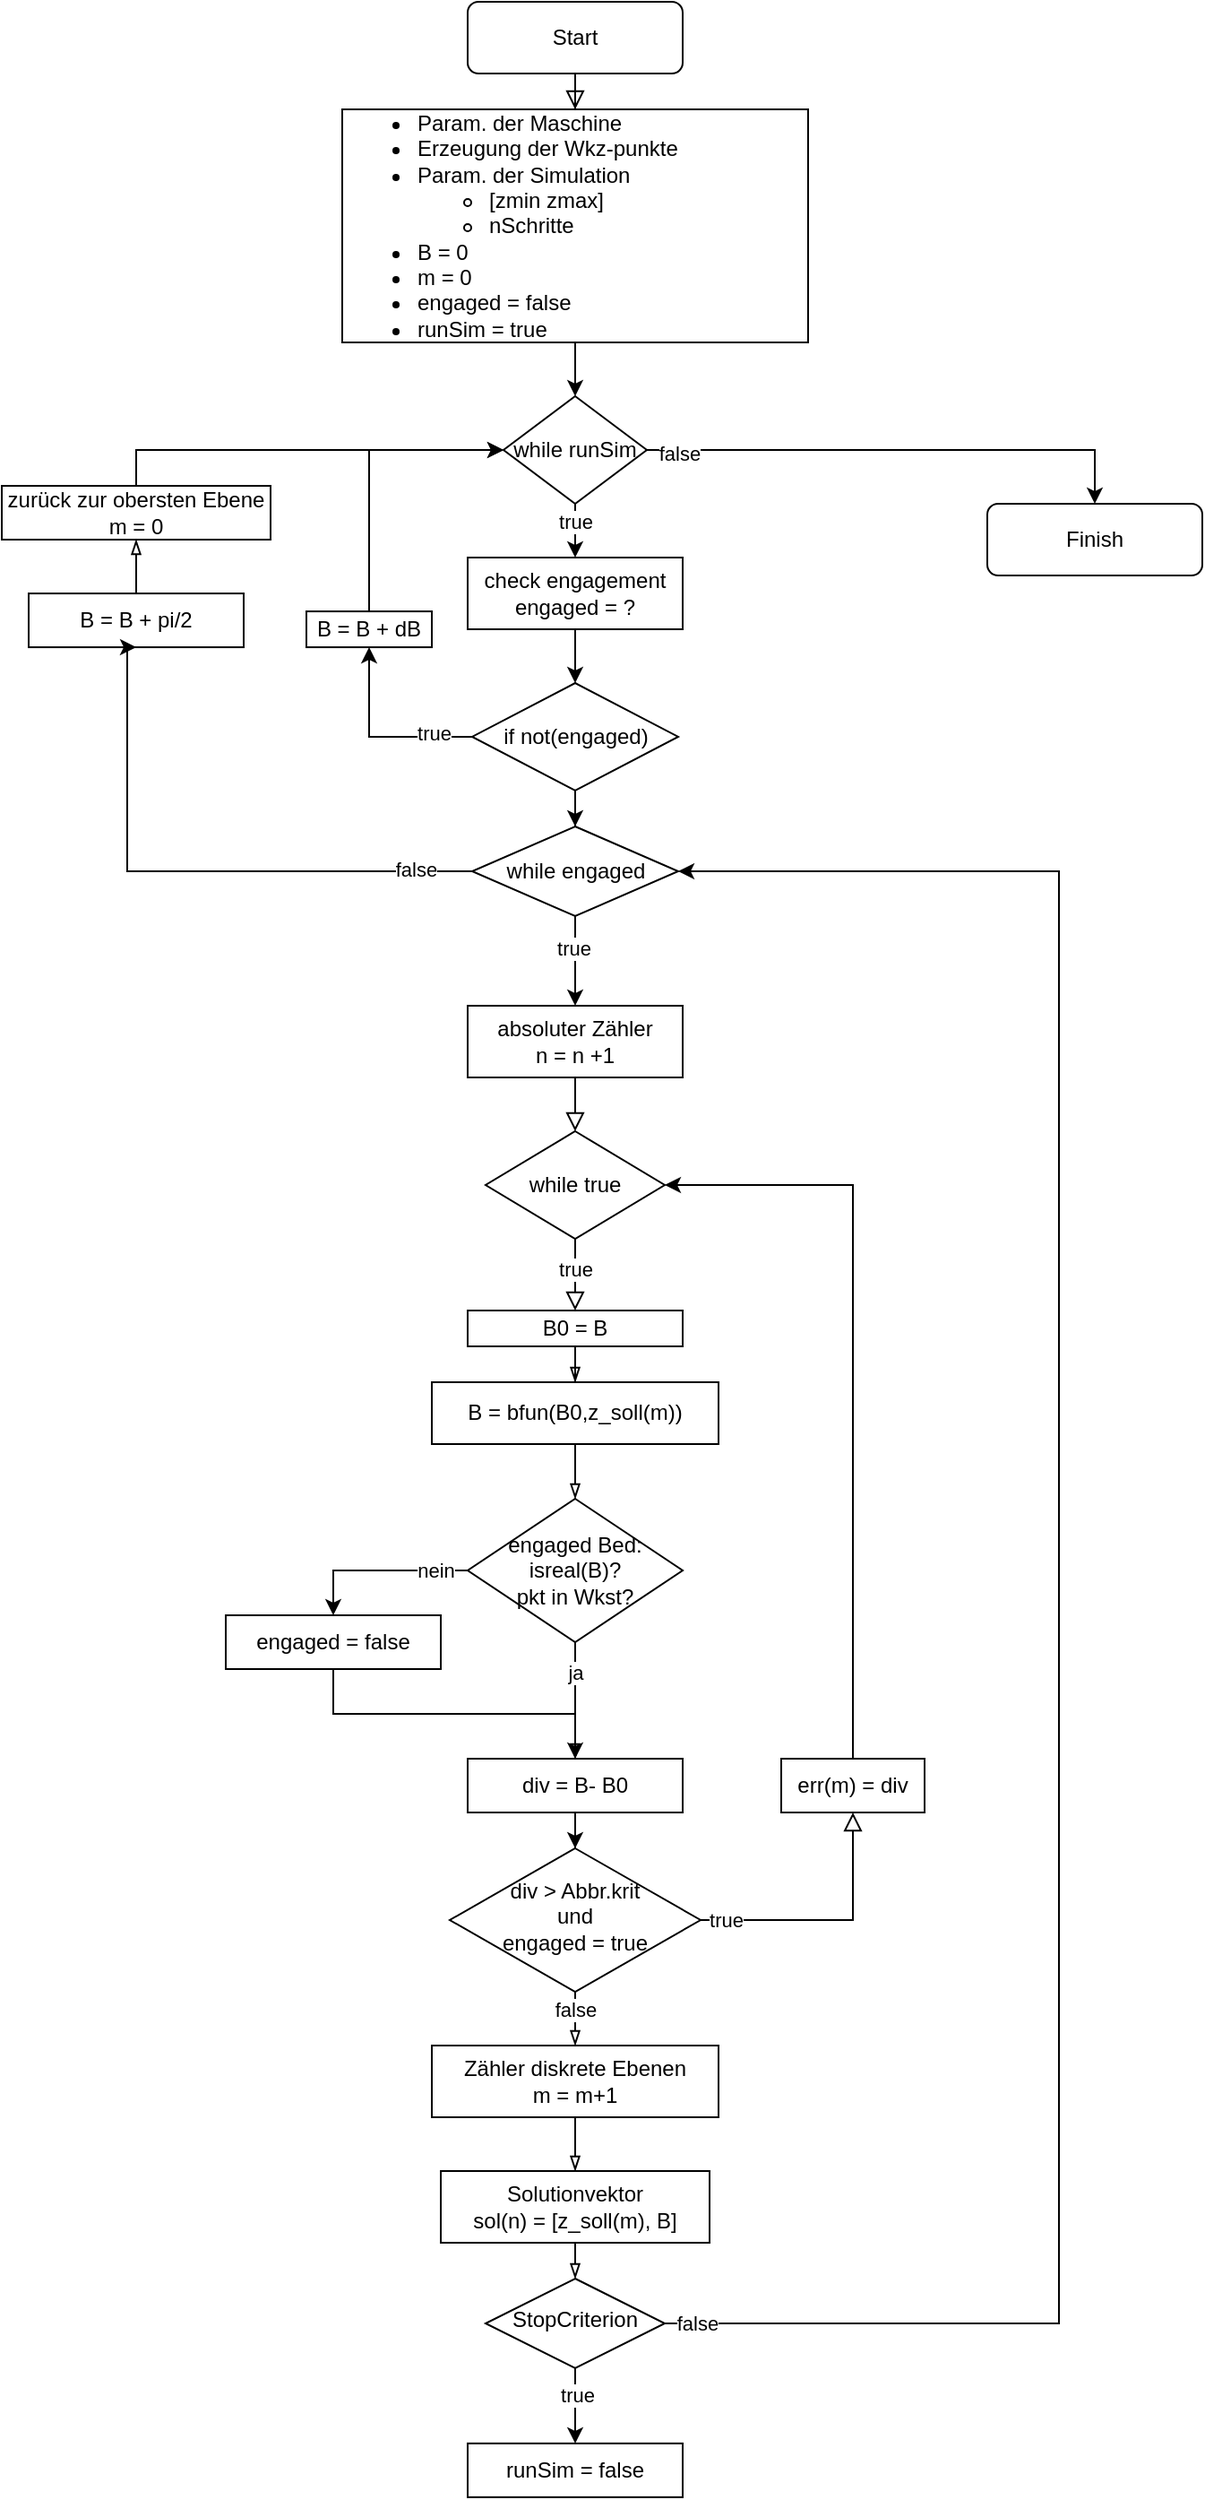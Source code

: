<mxfile version="13.9.5" type="device"><diagram id="C5RBs43oDa-KdzZeNtuy" name="Page-1"><mxGraphModel dx="1185" dy="793" grid="1" gridSize="10" guides="1" tooltips="1" connect="1" arrows="1" fold="1" page="1" pageScale="1" pageWidth="1169" pageHeight="1654" math="0" shadow="0"><root><mxCell id="WIyWlLk6GJQsqaUBKTNV-0"/><mxCell id="WIyWlLk6GJQsqaUBKTNV-1" parent="WIyWlLk6GJQsqaUBKTNV-0"/><mxCell id="WIyWlLk6GJQsqaUBKTNV-2" value="" style="rounded=0;html=1;jettySize=auto;orthogonalLoop=1;fontSize=11;endArrow=block;endFill=0;endSize=8;strokeWidth=1;shadow=0;labelBackgroundColor=none;edgeStyle=orthogonalEdgeStyle;entryX=0.5;entryY=0;entryDx=0;entryDy=0;" parent="WIyWlLk6GJQsqaUBKTNV-1" source="_sylbeW_0SSfajVgVUL3-6" target="XMATNLXkK4PC5yNH6uel-3" edge="1"><mxGeometry relative="1" as="geometry"><mxPoint x="365" y="600" as="targetPoint"/></mxGeometry></mxCell><mxCell id="_sylbeW_0SSfajVgVUL3-11" value="true" style="edgeLabel;html=1;align=center;verticalAlign=middle;resizable=0;points=[];" parent="WIyWlLk6GJQsqaUBKTNV-2" vertex="1" connectable="0"><mxGeometry x="-0.307" y="1" relative="1" as="geometry"><mxPoint x="-1" y="2.8" as="offset"/></mxGeometry></mxCell><mxCell id="WIyWlLk6GJQsqaUBKTNV-3" value="Start" style="rounded=1;whiteSpace=wrap;html=1;fontSize=12;glass=0;strokeWidth=1;shadow=0;" parent="WIyWlLk6GJQsqaUBKTNV-1" vertex="1"><mxGeometry x="300" y="40" width="120" height="40" as="geometry"/></mxCell><mxCell id="WIyWlLk6GJQsqaUBKTNV-10" value="div &amp;gt; Abbr.krit&lt;br&gt;und&lt;br&gt;engaged = true" style="rhombus;whiteSpace=wrap;html=1;shadow=0;fontFamily=Helvetica;fontSize=12;align=center;strokeWidth=1;spacing=6;spacingTop=-4;" parent="WIyWlLk6GJQsqaUBKTNV-1" vertex="1"><mxGeometry x="290" y="1070" width="140" height="80" as="geometry"/></mxCell><mxCell id="XMATNLXkK4PC5yNH6uel-0" value="&lt;ul&gt;&lt;li&gt;Param. der Maschine&lt;/li&gt;&lt;li&gt;Erzeugung der Wkz-punkte&lt;/li&gt;&lt;li&gt;Param. der Simulation&lt;/li&gt;&lt;ul&gt;&lt;li&gt;[zmin zmax]&lt;/li&gt;&lt;li&gt;nSchritte&lt;/li&gt;&lt;/ul&gt;&lt;li&gt;B = 0&lt;/li&gt;&lt;li&gt;m = 0&lt;/li&gt;&lt;li&gt;engaged = false&lt;/li&gt;&lt;li&gt;runSim = true&lt;/li&gt;&lt;/ul&gt;" style="rounded=0;whiteSpace=wrap;html=1;align=left;" parent="WIyWlLk6GJQsqaUBKTNV-1" vertex="1"><mxGeometry x="230" y="100" width="260" height="130" as="geometry"/></mxCell><mxCell id="XMATNLXkK4PC5yNH6uel-1" value="" style="rounded=0;html=1;jettySize=auto;orthogonalLoop=1;fontSize=11;endArrow=block;endFill=0;endSize=8;strokeWidth=1;shadow=0;labelBackgroundColor=none;edgeStyle=orthogonalEdgeStyle;" parent="WIyWlLk6GJQsqaUBKTNV-1" source="WIyWlLk6GJQsqaUBKTNV-3" target="XMATNLXkK4PC5yNH6uel-0" edge="1"><mxGeometry relative="1" as="geometry"><mxPoint x="290" y="120" as="sourcePoint"/><mxPoint x="290" y="280" as="targetPoint"/></mxGeometry></mxCell><mxCell id="XMATNLXkK4PC5yNH6uel-15" value="" style="edgeStyle=orthogonalEdgeStyle;rounded=0;orthogonalLoop=1;jettySize=auto;html=1;endArrow=blockThin;endFill=0;" parent="WIyWlLk6GJQsqaUBKTNV-1" source="XMATNLXkK4PC5yNH6uel-3" target="XMATNLXkK4PC5yNH6uel-4" edge="1"><mxGeometry relative="1" as="geometry"/></mxCell><mxCell id="XMATNLXkK4PC5yNH6uel-3" value="B0 = B" style="rounded=0;whiteSpace=wrap;html=1;" parent="WIyWlLk6GJQsqaUBKTNV-1" vertex="1"><mxGeometry x="300" y="770" width="120" height="20" as="geometry"/></mxCell><mxCell id="XMATNLXkK4PC5yNH6uel-4" value="B = bfun(B0,z_soll(m))" style="rounded=0;whiteSpace=wrap;html=1;" parent="WIyWlLk6GJQsqaUBKTNV-1" vertex="1"><mxGeometry x="280" y="810" width="160" height="34.5" as="geometry"/></mxCell><mxCell id="_sylbeW_0SSfajVgVUL3-4" style="edgeStyle=orthogonalEdgeStyle;rounded=0;orthogonalLoop=1;jettySize=auto;html=1;entryX=0.5;entryY=0;entryDx=0;entryDy=0;" parent="WIyWlLk6GJQsqaUBKTNV-1" source="ZDZvSqPRG2iwNDYoy8e7-0" target="_sylbeW_0SSfajVgVUL3-1" edge="1"><mxGeometry relative="1" as="geometry"/></mxCell><mxCell id="ZDZvSqPRG2iwNDYoy8e7-4" value="true" style="edgeLabel;html=1;align=center;verticalAlign=middle;resizable=0;points=[];" vertex="1" connectable="0" parent="_sylbeW_0SSfajVgVUL3-4"><mxGeometry x="-0.273" y="-1" relative="1" as="geometry"><mxPoint as="offset"/></mxGeometry></mxCell><mxCell id="_sylbeW_0SSfajVgVUL3-18" style="edgeStyle=orthogonalEdgeStyle;rounded=0;orthogonalLoop=1;jettySize=auto;html=1;exitX=0;exitY=0.5;exitDx=0;exitDy=0;entryX=0.5;entryY=0;entryDx=0;entryDy=0;" parent="WIyWlLk6GJQsqaUBKTNV-1" source="XMATNLXkK4PC5yNH6uel-22" target="_sylbeW_0SSfajVgVUL3-14" edge="1"><mxGeometry relative="1" as="geometry"/></mxCell><mxCell id="_sylbeW_0SSfajVgVUL3-19" value="nein" style="edgeLabel;html=1;align=center;verticalAlign=middle;resizable=0;points=[];" parent="_sylbeW_0SSfajVgVUL3-18" vertex="1" connectable="0"><mxGeometry x="-0.532" y="2" relative="1" as="geometry"><mxPoint x="4.83" y="-2.0" as="offset"/></mxGeometry></mxCell><mxCell id="XMATNLXkK4PC5yNH6uel-22" value="engaged Bed:&lt;br&gt;isreal(B)?&lt;br&gt;pkt in Wkst?" style="rhombus;whiteSpace=wrap;html=1;" parent="WIyWlLk6GJQsqaUBKTNV-1" vertex="1"><mxGeometry x="300" y="875" width="120" height="80" as="geometry"/></mxCell><mxCell id="XMATNLXkK4PC5yNH6uel-23" style="edgeStyle=orthogonalEdgeStyle;rounded=0;orthogonalLoop=1;jettySize=auto;html=1;entryX=0.5;entryY=0;entryDx=0;entryDy=0;endArrow=blockThin;endFill=0;" parent="WIyWlLk6GJQsqaUBKTNV-1" source="XMATNLXkK4PC5yNH6uel-4" target="XMATNLXkK4PC5yNH6uel-22" edge="1"><mxGeometry relative="1" as="geometry"><mxPoint x="365" y="959.5" as="sourcePoint"/><mxPoint x="365" y="1095" as="targetPoint"/></mxGeometry></mxCell><mxCell id="XMATNLXkK4PC5yNH6uel-29" style="edgeStyle=orthogonalEdgeStyle;rounded=0;orthogonalLoop=1;jettySize=auto;html=1;exitX=0.5;exitY=0;exitDx=0;exitDy=0;entryX=0.5;entryY=1;entryDx=0;entryDy=0;endArrow=blockThin;endFill=0;" parent="WIyWlLk6GJQsqaUBKTNV-1" source="XMATNLXkK4PC5yNH6uel-24" target="XMATNLXkK4PC5yNH6uel-28" edge="1"><mxGeometry relative="1" as="geometry"/></mxCell><mxCell id="XMATNLXkK4PC5yNH6uel-24" value="B = B + pi/2" style="rounded=0;whiteSpace=wrap;html=1;" parent="WIyWlLk6GJQsqaUBKTNV-1" vertex="1"><mxGeometry x="55" y="370.03" width="120" height="30" as="geometry"/></mxCell><mxCell id="ZDZvSqPRG2iwNDYoy8e7-20" style="edgeStyle=orthogonalEdgeStyle;rounded=0;orthogonalLoop=1;jettySize=auto;html=1;exitX=0.5;exitY=0;exitDx=0;exitDy=0;entryX=0;entryY=0.5;entryDx=0;entryDy=0;" edge="1" parent="WIyWlLk6GJQsqaUBKTNV-1" source="XMATNLXkK4PC5yNH6uel-28" target="ZDZvSqPRG2iwNDYoy8e7-13"><mxGeometry relative="1" as="geometry"/></mxCell><mxCell id="XMATNLXkK4PC5yNH6uel-28" value="zurück zur obersten Ebene&lt;br&gt;m = 0" style="rounded=0;whiteSpace=wrap;html=1;" parent="WIyWlLk6GJQsqaUBKTNV-1" vertex="1"><mxGeometry x="40" y="310" width="150" height="30" as="geometry"/></mxCell><mxCell id="XMATNLXkK4PC5yNH6uel-37" style="edgeStyle=orthogonalEdgeStyle;rounded=0;orthogonalLoop=1;jettySize=auto;html=1;exitX=0.5;exitY=1;exitDx=0;exitDy=0;entryX=0.5;entryY=0;entryDx=0;entryDy=0;endArrow=blockThin;endFill=0;" parent="WIyWlLk6GJQsqaUBKTNV-1" source="XMATNLXkK4PC5yNH6uel-31" target="XMATNLXkK4PC5yNH6uel-35" edge="1"><mxGeometry relative="1" as="geometry"/></mxCell><mxCell id="XMATNLXkK4PC5yNH6uel-31" value="Solutionvektor&lt;br&gt;sol(n) = [z_soll(m), B]" style="rounded=0;whiteSpace=wrap;html=1;" parent="WIyWlLk6GJQsqaUBKTNV-1" vertex="1"><mxGeometry x="285" y="1250" width="150" height="40" as="geometry"/></mxCell><mxCell id="XMATNLXkK4PC5yNH6uel-33" style="edgeStyle=orthogonalEdgeStyle;rounded=0;orthogonalLoop=1;jettySize=auto;html=1;endArrow=blockThin;endFill=0;" parent="WIyWlLk6GJQsqaUBKTNV-1" source="XMATNLXkK4PC5yNH6uel-5" target="XMATNLXkK4PC5yNH6uel-31" edge="1"><mxGeometry relative="1" as="geometry"><mxPoint x="365" y="1155" as="sourcePoint"/><mxPoint x="405" y="1215" as="targetPoint"/><Array as="points"/></mxGeometry></mxCell><mxCell id="ZDZvSqPRG2iwNDYoy8e7-2" style="edgeStyle=orthogonalEdgeStyle;rounded=0;orthogonalLoop=1;jettySize=auto;html=1;exitX=1;exitY=0.5;exitDx=0;exitDy=0;entryX=1;entryY=0.5;entryDx=0;entryDy=0;" edge="1" parent="WIyWlLk6GJQsqaUBKTNV-1" source="XMATNLXkK4PC5yNH6uel-35" target="ZDZvSqPRG2iwNDYoy8e7-0"><mxGeometry relative="1" as="geometry"><Array as="points"><mxPoint x="630" y="1335"/><mxPoint x="630" y="525"/></Array></mxGeometry></mxCell><mxCell id="ZDZvSqPRG2iwNDYoy8e7-21" value="false" style="edgeLabel;html=1;align=center;verticalAlign=middle;resizable=0;points=[];" vertex="1" connectable="0" parent="ZDZvSqPRG2iwNDYoy8e7-2"><mxGeometry x="-0.983" y="1" relative="1" as="geometry"><mxPoint x="7.59" y="1" as="offset"/></mxGeometry></mxCell><mxCell id="ZDZvSqPRG2iwNDYoy8e7-23" style="edgeStyle=orthogonalEdgeStyle;rounded=0;orthogonalLoop=1;jettySize=auto;html=1;exitX=0.5;exitY=1;exitDx=0;exitDy=0;entryX=0.5;entryY=0;entryDx=0;entryDy=0;" edge="1" parent="WIyWlLk6GJQsqaUBKTNV-1" source="XMATNLXkK4PC5yNH6uel-35" target="ZDZvSqPRG2iwNDYoy8e7-22"><mxGeometry relative="1" as="geometry"/></mxCell><mxCell id="ZDZvSqPRG2iwNDYoy8e7-24" value="true" style="edgeLabel;html=1;align=center;verticalAlign=middle;resizable=0;points=[];" vertex="1" connectable="0" parent="ZDZvSqPRG2iwNDYoy8e7-23"><mxGeometry x="-0.307" y="1" relative="1" as="geometry"><mxPoint as="offset"/></mxGeometry></mxCell><mxCell id="XMATNLXkK4PC5yNH6uel-35" value="StopCriterion" style="rhombus;whiteSpace=wrap;html=1;shadow=0;fontFamily=Helvetica;fontSize=12;align=center;strokeWidth=1;spacing=6;spacingTop=-4;" parent="WIyWlLk6GJQsqaUBKTNV-1" vertex="1"><mxGeometry x="310" y="1310" width="100" height="50" as="geometry"/></mxCell><mxCell id="XMATNLXkK4PC5yNH6uel-43" value="ja" style="edgeStyle=orthogonalEdgeStyle;rounded=0;orthogonalLoop=1;jettySize=auto;html=1;entryX=0.5;entryY=0;entryDx=0;entryDy=0;endArrow=blockThin;endFill=0;" parent="WIyWlLk6GJQsqaUBKTNV-1" source="XMATNLXkK4PC5yNH6uel-22" target="_sylbeW_0SSfajVgVUL3-21" edge="1"><mxGeometry x="-0.5" relative="1" as="geometry"><mxPoint x="365" y="1005" as="sourcePoint"/><mxPoint x="365" y="1040" as="targetPoint"/><mxPoint as="offset"/></mxGeometry></mxCell><mxCell id="_sylbeW_0SSfajVgVUL3-1" value="absoluter Zähler&lt;br&gt;n = n +1" style="rounded=0;whiteSpace=wrap;html=1;" parent="WIyWlLk6GJQsqaUBKTNV-1" vertex="1"><mxGeometry x="300" y="600" width="120" height="40" as="geometry"/></mxCell><mxCell id="_sylbeW_0SSfajVgVUL3-6" value="while true" style="rhombus;whiteSpace=wrap;html=1;" parent="WIyWlLk6GJQsqaUBKTNV-1" vertex="1"><mxGeometry x="310" y="670" width="100" height="60" as="geometry"/></mxCell><mxCell id="_sylbeW_0SSfajVgVUL3-7" value="" style="rounded=0;html=1;jettySize=auto;orthogonalLoop=1;fontSize=11;endArrow=block;endFill=0;endSize=8;strokeWidth=1;shadow=0;labelBackgroundColor=none;edgeStyle=orthogonalEdgeStyle;entryX=0.5;entryY=0;entryDx=0;entryDy=0;" parent="WIyWlLk6GJQsqaUBKTNV-1" source="_sylbeW_0SSfajVgVUL3-1" target="_sylbeW_0SSfajVgVUL3-6" edge="1"><mxGeometry relative="1" as="geometry"><mxPoint x="360" y="878.06" as="targetPoint"/><mxPoint x="360" y="688.06" as="sourcePoint"/></mxGeometry></mxCell><mxCell id="_sylbeW_0SSfajVgVUL3-30" style="edgeStyle=orthogonalEdgeStyle;rounded=0;orthogonalLoop=1;jettySize=auto;html=1;exitX=0.5;exitY=1;exitDx=0;exitDy=0;entryX=0.5;entryY=0;entryDx=0;entryDy=0;labelBackgroundColor=#ffffff;" parent="WIyWlLk6GJQsqaUBKTNV-1" source="_sylbeW_0SSfajVgVUL3-14" target="_sylbeW_0SSfajVgVUL3-21" edge="1"><mxGeometry relative="1" as="geometry"/></mxCell><mxCell id="_sylbeW_0SSfajVgVUL3-14" value="engaged = false" style="rounded=0;whiteSpace=wrap;html=1;" parent="WIyWlLk6GJQsqaUBKTNV-1" vertex="1"><mxGeometry x="165" y="940" width="120" height="30" as="geometry"/></mxCell><mxCell id="_sylbeW_0SSfajVgVUL3-22" style="edgeStyle=orthogonalEdgeStyle;rounded=0;orthogonalLoop=1;jettySize=auto;html=1;entryX=0.5;entryY=0;entryDx=0;entryDy=0;labelBackgroundColor=#ffffff;" parent="WIyWlLk6GJQsqaUBKTNV-1" source="_sylbeW_0SSfajVgVUL3-21" target="WIyWlLk6GJQsqaUBKTNV-10" edge="1"><mxGeometry relative="1" as="geometry"/></mxCell><mxCell id="_sylbeW_0SSfajVgVUL3-21" value="div = B- B0" style="rounded=0;whiteSpace=wrap;html=1;" parent="WIyWlLk6GJQsqaUBKTNV-1" vertex="1"><mxGeometry x="300" y="1020" width="120" height="30" as="geometry"/></mxCell><mxCell id="XMATNLXkK4PC5yNH6uel-5" value="Zähler diskrete Ebenen&lt;br&gt;m = m+1" style="rounded=0;whiteSpace=wrap;html=1;" parent="WIyWlLk6GJQsqaUBKTNV-1" vertex="1"><mxGeometry x="280" y="1180" width="160" height="40" as="geometry"/></mxCell><mxCell id="_sylbeW_0SSfajVgVUL3-24" style="edgeStyle=orthogonalEdgeStyle;rounded=0;orthogonalLoop=1;jettySize=auto;html=1;endArrow=blockThin;endFill=0;" parent="WIyWlLk6GJQsqaUBKTNV-1" source="WIyWlLk6GJQsqaUBKTNV-10" target="XMATNLXkK4PC5yNH6uel-5" edge="1"><mxGeometry relative="1" as="geometry"><mxPoint x="365" y="1205" as="sourcePoint"/><mxPoint x="365" y="1360" as="targetPoint"/><Array as="points"/></mxGeometry></mxCell><mxCell id="2camejoPiR0EdTEqjuOT-1" value="false" style="edgeLabel;html=1;align=center;verticalAlign=middle;resizable=0;points=[];" parent="_sylbeW_0SSfajVgVUL3-24" vertex="1" connectable="0"><mxGeometry x="-0.772" y="-1" relative="1" as="geometry"><mxPoint x="1" y="4.42" as="offset"/></mxGeometry></mxCell><mxCell id="ZDZvSqPRG2iwNDYoy8e7-45" style="edgeStyle=orthogonalEdgeStyle;rounded=0;orthogonalLoop=1;jettySize=auto;html=1;exitX=0;exitY=0.5;exitDx=0;exitDy=0;entryX=0.5;entryY=1;entryDx=0;entryDy=0;" edge="1" parent="WIyWlLk6GJQsqaUBKTNV-1" source="_sylbeW_0SSfajVgVUL3-31" target="_sylbeW_0SSfajVgVUL3-33"><mxGeometry relative="1" as="geometry"/></mxCell><mxCell id="ZDZvSqPRG2iwNDYoy8e7-47" value="true" style="edgeLabel;html=1;align=center;verticalAlign=middle;resizable=0;points=[];" vertex="1" connectable="0" parent="ZDZvSqPRG2iwNDYoy8e7-45"><mxGeometry x="-0.587" y="-2" relative="1" as="geometry"><mxPoint as="offset"/></mxGeometry></mxCell><mxCell id="ZDZvSqPRG2iwNDYoy8e7-48" style="edgeStyle=orthogonalEdgeStyle;rounded=0;orthogonalLoop=1;jettySize=auto;html=1;entryX=0.5;entryY=0;entryDx=0;entryDy=0;" edge="1" parent="WIyWlLk6GJQsqaUBKTNV-1" source="_sylbeW_0SSfajVgVUL3-31" target="ZDZvSqPRG2iwNDYoy8e7-0"><mxGeometry relative="1" as="geometry"/></mxCell><mxCell id="_sylbeW_0SSfajVgVUL3-31" value="if not(engaged)" style="rhombus;whiteSpace=wrap;html=1;" parent="WIyWlLk6GJQsqaUBKTNV-1" vertex="1"><mxGeometry x="302.5" y="420" width="115" height="59.97" as="geometry"/></mxCell><mxCell id="ZDZvSqPRG2iwNDYoy8e7-50" style="edgeStyle=orthogonalEdgeStyle;rounded=0;orthogonalLoop=1;jettySize=auto;html=1;exitX=0.5;exitY=0;exitDx=0;exitDy=0;entryX=0;entryY=0.5;entryDx=0;entryDy=0;" edge="1" parent="WIyWlLk6GJQsqaUBKTNV-1" source="_sylbeW_0SSfajVgVUL3-33" target="ZDZvSqPRG2iwNDYoy8e7-13"><mxGeometry relative="1" as="geometry"/></mxCell><mxCell id="_sylbeW_0SSfajVgVUL3-33" value="B = B + dB" style="rounded=0;whiteSpace=wrap;html=1;" parent="WIyWlLk6GJQsqaUBKTNV-1" vertex="1"><mxGeometry x="210" y="380.03" width="70" height="20" as="geometry"/></mxCell><mxCell id="ZDZvSqPRG2iwNDYoy8e7-3" style="edgeStyle=orthogonalEdgeStyle;rounded=0;orthogonalLoop=1;jettySize=auto;html=1;entryX=0.5;entryY=1;entryDx=0;entryDy=0;" edge="1" parent="WIyWlLk6GJQsqaUBKTNV-1" source="ZDZvSqPRG2iwNDYoy8e7-0" target="XMATNLXkK4PC5yNH6uel-24"><mxGeometry relative="1" as="geometry"><mxPoint x="490" y="538.33" as="targetPoint"/><Array as="points"><mxPoint x="110" y="525"/><mxPoint x="110" y="400"/></Array></mxGeometry></mxCell><mxCell id="ZDZvSqPRG2iwNDYoy8e7-5" value="false" style="edgeLabel;html=1;align=center;verticalAlign=middle;resizable=0;points=[];" vertex="1" connectable="0" parent="ZDZvSqPRG2iwNDYoy8e7-3"><mxGeometry x="-0.804" y="-1" relative="1" as="geometry"><mxPoint as="offset"/></mxGeometry></mxCell><mxCell id="ZDZvSqPRG2iwNDYoy8e7-0" value="while engaged" style="rhombus;whiteSpace=wrap;html=1;" vertex="1" parent="WIyWlLk6GJQsqaUBKTNV-1"><mxGeometry x="302.5" y="500" width="115" height="50" as="geometry"/></mxCell><mxCell id="ZDZvSqPRG2iwNDYoy8e7-9" style="edgeStyle=orthogonalEdgeStyle;rounded=0;orthogonalLoop=1;jettySize=auto;html=1;entryX=1;entryY=0.5;entryDx=0;entryDy=0;" edge="1" parent="WIyWlLk6GJQsqaUBKTNV-1" source="ZDZvSqPRG2iwNDYoy8e7-6" target="_sylbeW_0SSfajVgVUL3-6"><mxGeometry relative="1" as="geometry"><Array as="points"><mxPoint x="515" y="699.94"/></Array></mxGeometry></mxCell><mxCell id="ZDZvSqPRG2iwNDYoy8e7-6" value="err(m) = div" style="rounded=0;whiteSpace=wrap;html=1;" vertex="1" parent="WIyWlLk6GJQsqaUBKTNV-1"><mxGeometry x="475" y="1020" width="80" height="30" as="geometry"/></mxCell><mxCell id="ZDZvSqPRG2iwNDYoy8e7-7" value="true" style="edgeStyle=orthogonalEdgeStyle;rounded=0;html=1;jettySize=auto;orthogonalLoop=1;fontSize=11;endArrow=block;endFill=0;endSize=8;strokeWidth=1;shadow=0;labelBackgroundColor=#ffffff;entryX=0.5;entryY=1;entryDx=0;entryDy=0;exitX=1;exitY=0.5;exitDx=0;exitDy=0;" edge="1" parent="WIyWlLk6GJQsqaUBKTNV-1" source="WIyWlLk6GJQsqaUBKTNV-10" target="ZDZvSqPRG2iwNDYoy8e7-6"><mxGeometry x="-0.808" relative="1" as="geometry"><mxPoint as="offset"/><mxPoint x="415" y="700" as="targetPoint"/><Array as="points"><mxPoint x="515" y="1109.94"/></Array><mxPoint x="435" y="1110" as="sourcePoint"/></mxGeometry></mxCell><mxCell id="ZDZvSqPRG2iwNDYoy8e7-15" style="edgeStyle=orthogonalEdgeStyle;rounded=0;orthogonalLoop=1;jettySize=auto;html=1;exitX=0.5;exitY=1;exitDx=0;exitDy=0;entryX=0.5;entryY=0;entryDx=0;entryDy=0;" edge="1" parent="WIyWlLk6GJQsqaUBKTNV-1" source="ZDZvSqPRG2iwNDYoy8e7-42" target="_sylbeW_0SSfajVgVUL3-31"><mxGeometry relative="1" as="geometry"><Array as="points"><mxPoint x="360" y="410"/><mxPoint x="360" y="410"/></Array></mxGeometry></mxCell><mxCell id="ZDZvSqPRG2iwNDYoy8e7-18" style="edgeStyle=orthogonalEdgeStyle;rounded=0;orthogonalLoop=1;jettySize=auto;html=1;exitX=1;exitY=0.5;exitDx=0;exitDy=0;entryX=0.5;entryY=0;entryDx=0;entryDy=0;" edge="1" parent="WIyWlLk6GJQsqaUBKTNV-1" source="ZDZvSqPRG2iwNDYoy8e7-13" target="ZDZvSqPRG2iwNDYoy8e7-17"><mxGeometry relative="1" as="geometry"/></mxCell><mxCell id="ZDZvSqPRG2iwNDYoy8e7-19" value="false" style="edgeLabel;html=1;align=center;verticalAlign=middle;resizable=0;points=[];" vertex="1" connectable="0" parent="ZDZvSqPRG2iwNDYoy8e7-18"><mxGeometry x="-0.87" y="-2" relative="1" as="geometry"><mxPoint as="offset"/></mxGeometry></mxCell><mxCell id="ZDZvSqPRG2iwNDYoy8e7-13" value="while runSim" style="rhombus;whiteSpace=wrap;html=1;" vertex="1" parent="WIyWlLk6GJQsqaUBKTNV-1"><mxGeometry x="320" y="260" width="80" height="60" as="geometry"/></mxCell><mxCell id="ZDZvSqPRG2iwNDYoy8e7-14" style="edgeStyle=orthogonalEdgeStyle;rounded=0;orthogonalLoop=1;jettySize=auto;html=1;exitX=0.5;exitY=1;exitDx=0;exitDy=0;entryX=0.5;entryY=0;entryDx=0;entryDy=0;" edge="1" parent="WIyWlLk6GJQsqaUBKTNV-1" source="XMATNLXkK4PC5yNH6uel-0" target="ZDZvSqPRG2iwNDYoy8e7-13"><mxGeometry relative="1" as="geometry"><mxPoint x="360" y="230" as="sourcePoint"/><mxPoint x="360" y="370" as="targetPoint"/></mxGeometry></mxCell><mxCell id="ZDZvSqPRG2iwNDYoy8e7-17" value="Finish" style="rounded=1;whiteSpace=wrap;html=1;" vertex="1" parent="WIyWlLk6GJQsqaUBKTNV-1"><mxGeometry x="590" y="320" width="120" height="40" as="geometry"/></mxCell><mxCell id="ZDZvSqPRG2iwNDYoy8e7-22" value="runSim = false" style="rounded=0;whiteSpace=wrap;html=1;" vertex="1" parent="WIyWlLk6GJQsqaUBKTNV-1"><mxGeometry x="300" y="1401.94" width="120" height="30" as="geometry"/></mxCell><mxCell id="ZDZvSqPRG2iwNDYoy8e7-42" value="check engagement&lt;br&gt;engaged = ?" style="rounded=0;whiteSpace=wrap;html=1;" vertex="1" parent="WIyWlLk6GJQsqaUBKTNV-1"><mxGeometry x="300" y="350" width="120" height="40" as="geometry"/></mxCell><mxCell id="ZDZvSqPRG2iwNDYoy8e7-43" style="edgeStyle=orthogonalEdgeStyle;rounded=0;orthogonalLoop=1;jettySize=auto;html=1;exitX=0.5;exitY=1;exitDx=0;exitDy=0;entryX=0.5;entryY=0;entryDx=0;entryDy=0;" edge="1" parent="WIyWlLk6GJQsqaUBKTNV-1" source="ZDZvSqPRG2iwNDYoy8e7-13" target="ZDZvSqPRG2iwNDYoy8e7-42"><mxGeometry relative="1" as="geometry"><mxPoint x="360" y="320" as="sourcePoint"/><mxPoint x="360" y="490" as="targetPoint"/></mxGeometry></mxCell><mxCell id="ZDZvSqPRG2iwNDYoy8e7-44" value="true" style="edgeLabel;html=1;align=center;verticalAlign=middle;resizable=0;points=[];" vertex="1" connectable="0" parent="ZDZvSqPRG2iwNDYoy8e7-43"><mxGeometry x="-0.749" y="-3" relative="1" as="geometry"><mxPoint x="3" y="6.11" as="offset"/></mxGeometry></mxCell></root></mxGraphModel></diagram></mxfile>